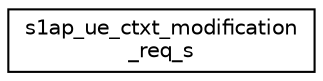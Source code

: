 digraph "Graphical Class Hierarchy"
{
 // LATEX_PDF_SIZE
  edge [fontname="Helvetica",fontsize="10",labelfontname="Helvetica",labelfontsize="10"];
  node [fontname="Helvetica",fontsize="10",shape=record];
  rankdir="LR";
  Node0 [label="s1ap_ue_ctxt_modification\l_req_s",height=0.2,width=0.4,color="black", fillcolor="white", style="filled",URL="$structs1ap__ue__ctxt__modification__req__s.html",tooltip=" "];
}
